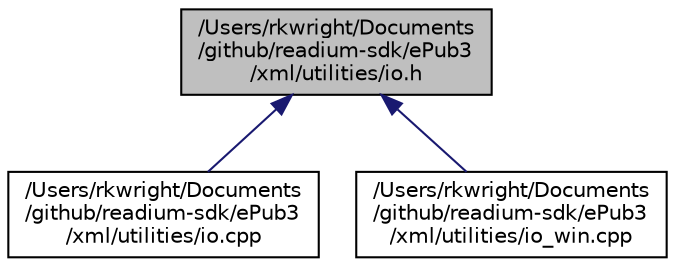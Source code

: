 digraph "/Users/rkwright/Documents/github/readium-sdk/ePub3/xml/utilities/io.h"
{
  edge [fontname="Helvetica",fontsize="10",labelfontname="Helvetica",labelfontsize="10"];
  node [fontname="Helvetica",fontsize="10",shape=record];
  Node1 [label="/Users/rkwright/Documents\l/github/readium-sdk/ePub3\l/xml/utilities/io.h",height=0.2,width=0.4,color="black", fillcolor="grey75", style="filled" fontcolor="black"];
  Node1 -> Node2 [dir="back",color="midnightblue",fontsize="10",style="solid",fontname="Helvetica"];
  Node2 [label="/Users/rkwright/Documents\l/github/readium-sdk/ePub3\l/xml/utilities/io.cpp",height=0.2,width=0.4,color="black", fillcolor="white", style="filled",URL="$io_8cpp.xhtml"];
  Node1 -> Node3 [dir="back",color="midnightblue",fontsize="10",style="solid",fontname="Helvetica"];
  Node3 [label="/Users/rkwright/Documents\l/github/readium-sdk/ePub3\l/xml/utilities/io_win.cpp",height=0.2,width=0.4,color="black", fillcolor="white", style="filled",URL="$io__win_8cpp.xhtml"];
}
